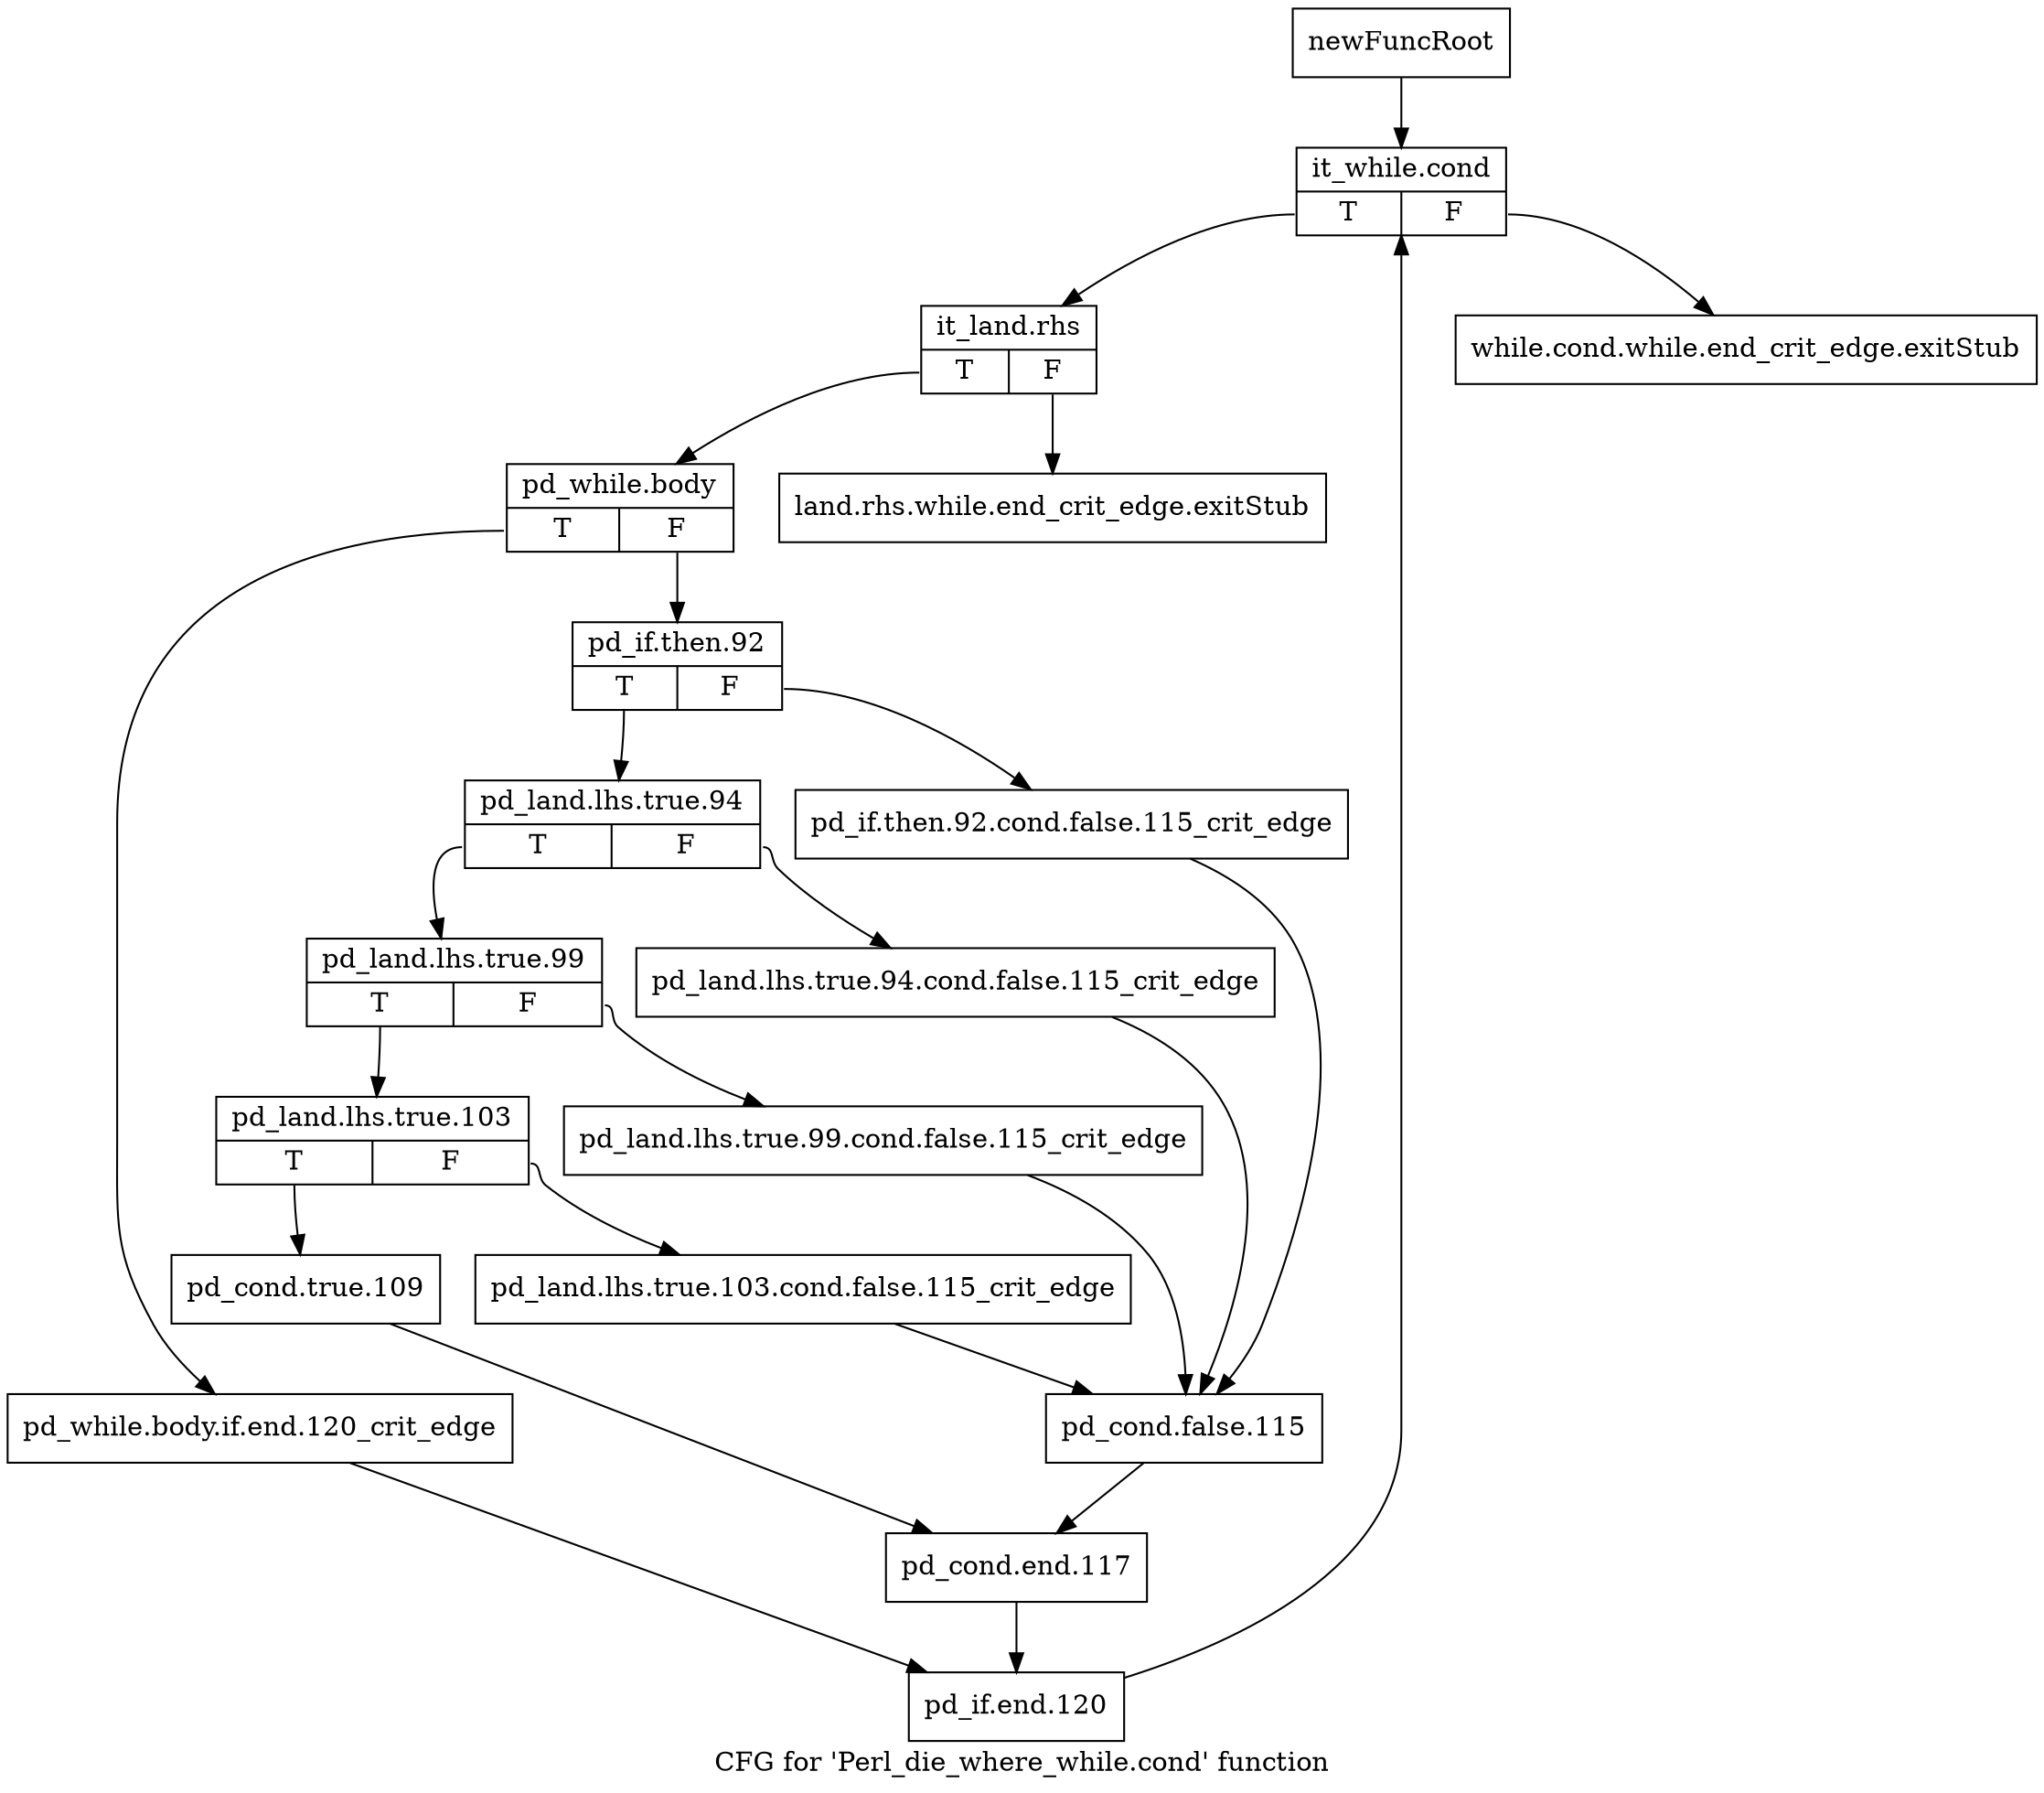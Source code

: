 digraph "CFG for 'Perl_die_where_while.cond' function" {
	label="CFG for 'Perl_die_where_while.cond' function";

	Node0x4ee8180 [shape=record,label="{newFuncRoot}"];
	Node0x4ee8180 -> Node0x4ee8270;
	Node0x4ee81d0 [shape=record,label="{while.cond.while.end_crit_edge.exitStub}"];
	Node0x4ee8220 [shape=record,label="{land.rhs.while.end_crit_edge.exitStub}"];
	Node0x4ee8270 [shape=record,label="{it_while.cond|{<s0>T|<s1>F}}"];
	Node0x4ee8270:s0 -> Node0x4ee82c0;
	Node0x4ee8270:s1 -> Node0x4ee81d0;
	Node0x4ee82c0 [shape=record,label="{it_land.rhs|{<s0>T|<s1>F}}"];
	Node0x4ee82c0:s0 -> Node0x4ee8310;
	Node0x4ee82c0:s1 -> Node0x4ee8220;
	Node0x4ee8310 [shape=record,label="{pd_while.body|{<s0>T|<s1>F}}"];
	Node0x4ee8310:s0 -> Node0x4ee86d0;
	Node0x4ee8310:s1 -> Node0x4ee8360;
	Node0x4ee8360 [shape=record,label="{pd_if.then.92|{<s0>T|<s1>F}}"];
	Node0x4ee8360:s0 -> Node0x4ee8400;
	Node0x4ee8360:s1 -> Node0x4ee83b0;
	Node0x4ee83b0 [shape=record,label="{pd_if.then.92.cond.false.115_crit_edge}"];
	Node0x4ee83b0 -> Node0x4ee85e0;
	Node0x4ee8400 [shape=record,label="{pd_land.lhs.true.94|{<s0>T|<s1>F}}"];
	Node0x4ee8400:s0 -> Node0x4ee84a0;
	Node0x4ee8400:s1 -> Node0x4ee8450;
	Node0x4ee8450 [shape=record,label="{pd_land.lhs.true.94.cond.false.115_crit_edge}"];
	Node0x4ee8450 -> Node0x4ee85e0;
	Node0x4ee84a0 [shape=record,label="{pd_land.lhs.true.99|{<s0>T|<s1>F}}"];
	Node0x4ee84a0:s0 -> Node0x4ee8540;
	Node0x4ee84a0:s1 -> Node0x4ee84f0;
	Node0x4ee84f0 [shape=record,label="{pd_land.lhs.true.99.cond.false.115_crit_edge}"];
	Node0x4ee84f0 -> Node0x4ee85e0;
	Node0x4ee8540 [shape=record,label="{pd_land.lhs.true.103|{<s0>T|<s1>F}}"];
	Node0x4ee8540:s0 -> Node0x4ee8630;
	Node0x4ee8540:s1 -> Node0x4ee8590;
	Node0x4ee8590 [shape=record,label="{pd_land.lhs.true.103.cond.false.115_crit_edge}"];
	Node0x4ee8590 -> Node0x4ee85e0;
	Node0x4ee85e0 [shape=record,label="{pd_cond.false.115}"];
	Node0x4ee85e0 -> Node0x4ee8680;
	Node0x4ee8630 [shape=record,label="{pd_cond.true.109}"];
	Node0x4ee8630 -> Node0x4ee8680;
	Node0x4ee8680 [shape=record,label="{pd_cond.end.117}"];
	Node0x4ee8680 -> Node0x4ee8720;
	Node0x4ee86d0 [shape=record,label="{pd_while.body.if.end.120_crit_edge}"];
	Node0x4ee86d0 -> Node0x4ee8720;
	Node0x4ee8720 [shape=record,label="{pd_if.end.120}"];
	Node0x4ee8720 -> Node0x4ee8270;
}
